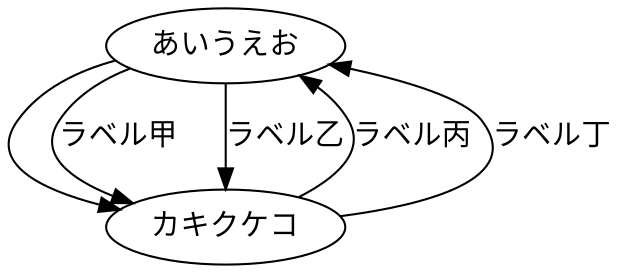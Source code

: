 digraph g {
  あいうえお -> カキクケコ;
  あいうえお -> カキクケコ [label="ラベル甲"];
  あいうえお -> カキクケコ [label="ラベル乙"];
  カキクケコ -> あいうえお [label="ラベル丙"];
  カキクケコ -> あいうえお [label="ラベル丁"];
}
